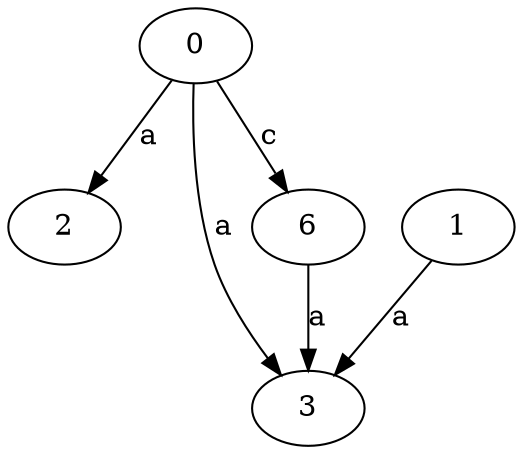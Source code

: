 strict digraph  {
0;
1;
2;
3;
6;
0 -> 2  [label=a];
0 -> 3  [label=a];
0 -> 6  [label=c];
1 -> 3  [label=a];
6 -> 3  [label=a];
}
